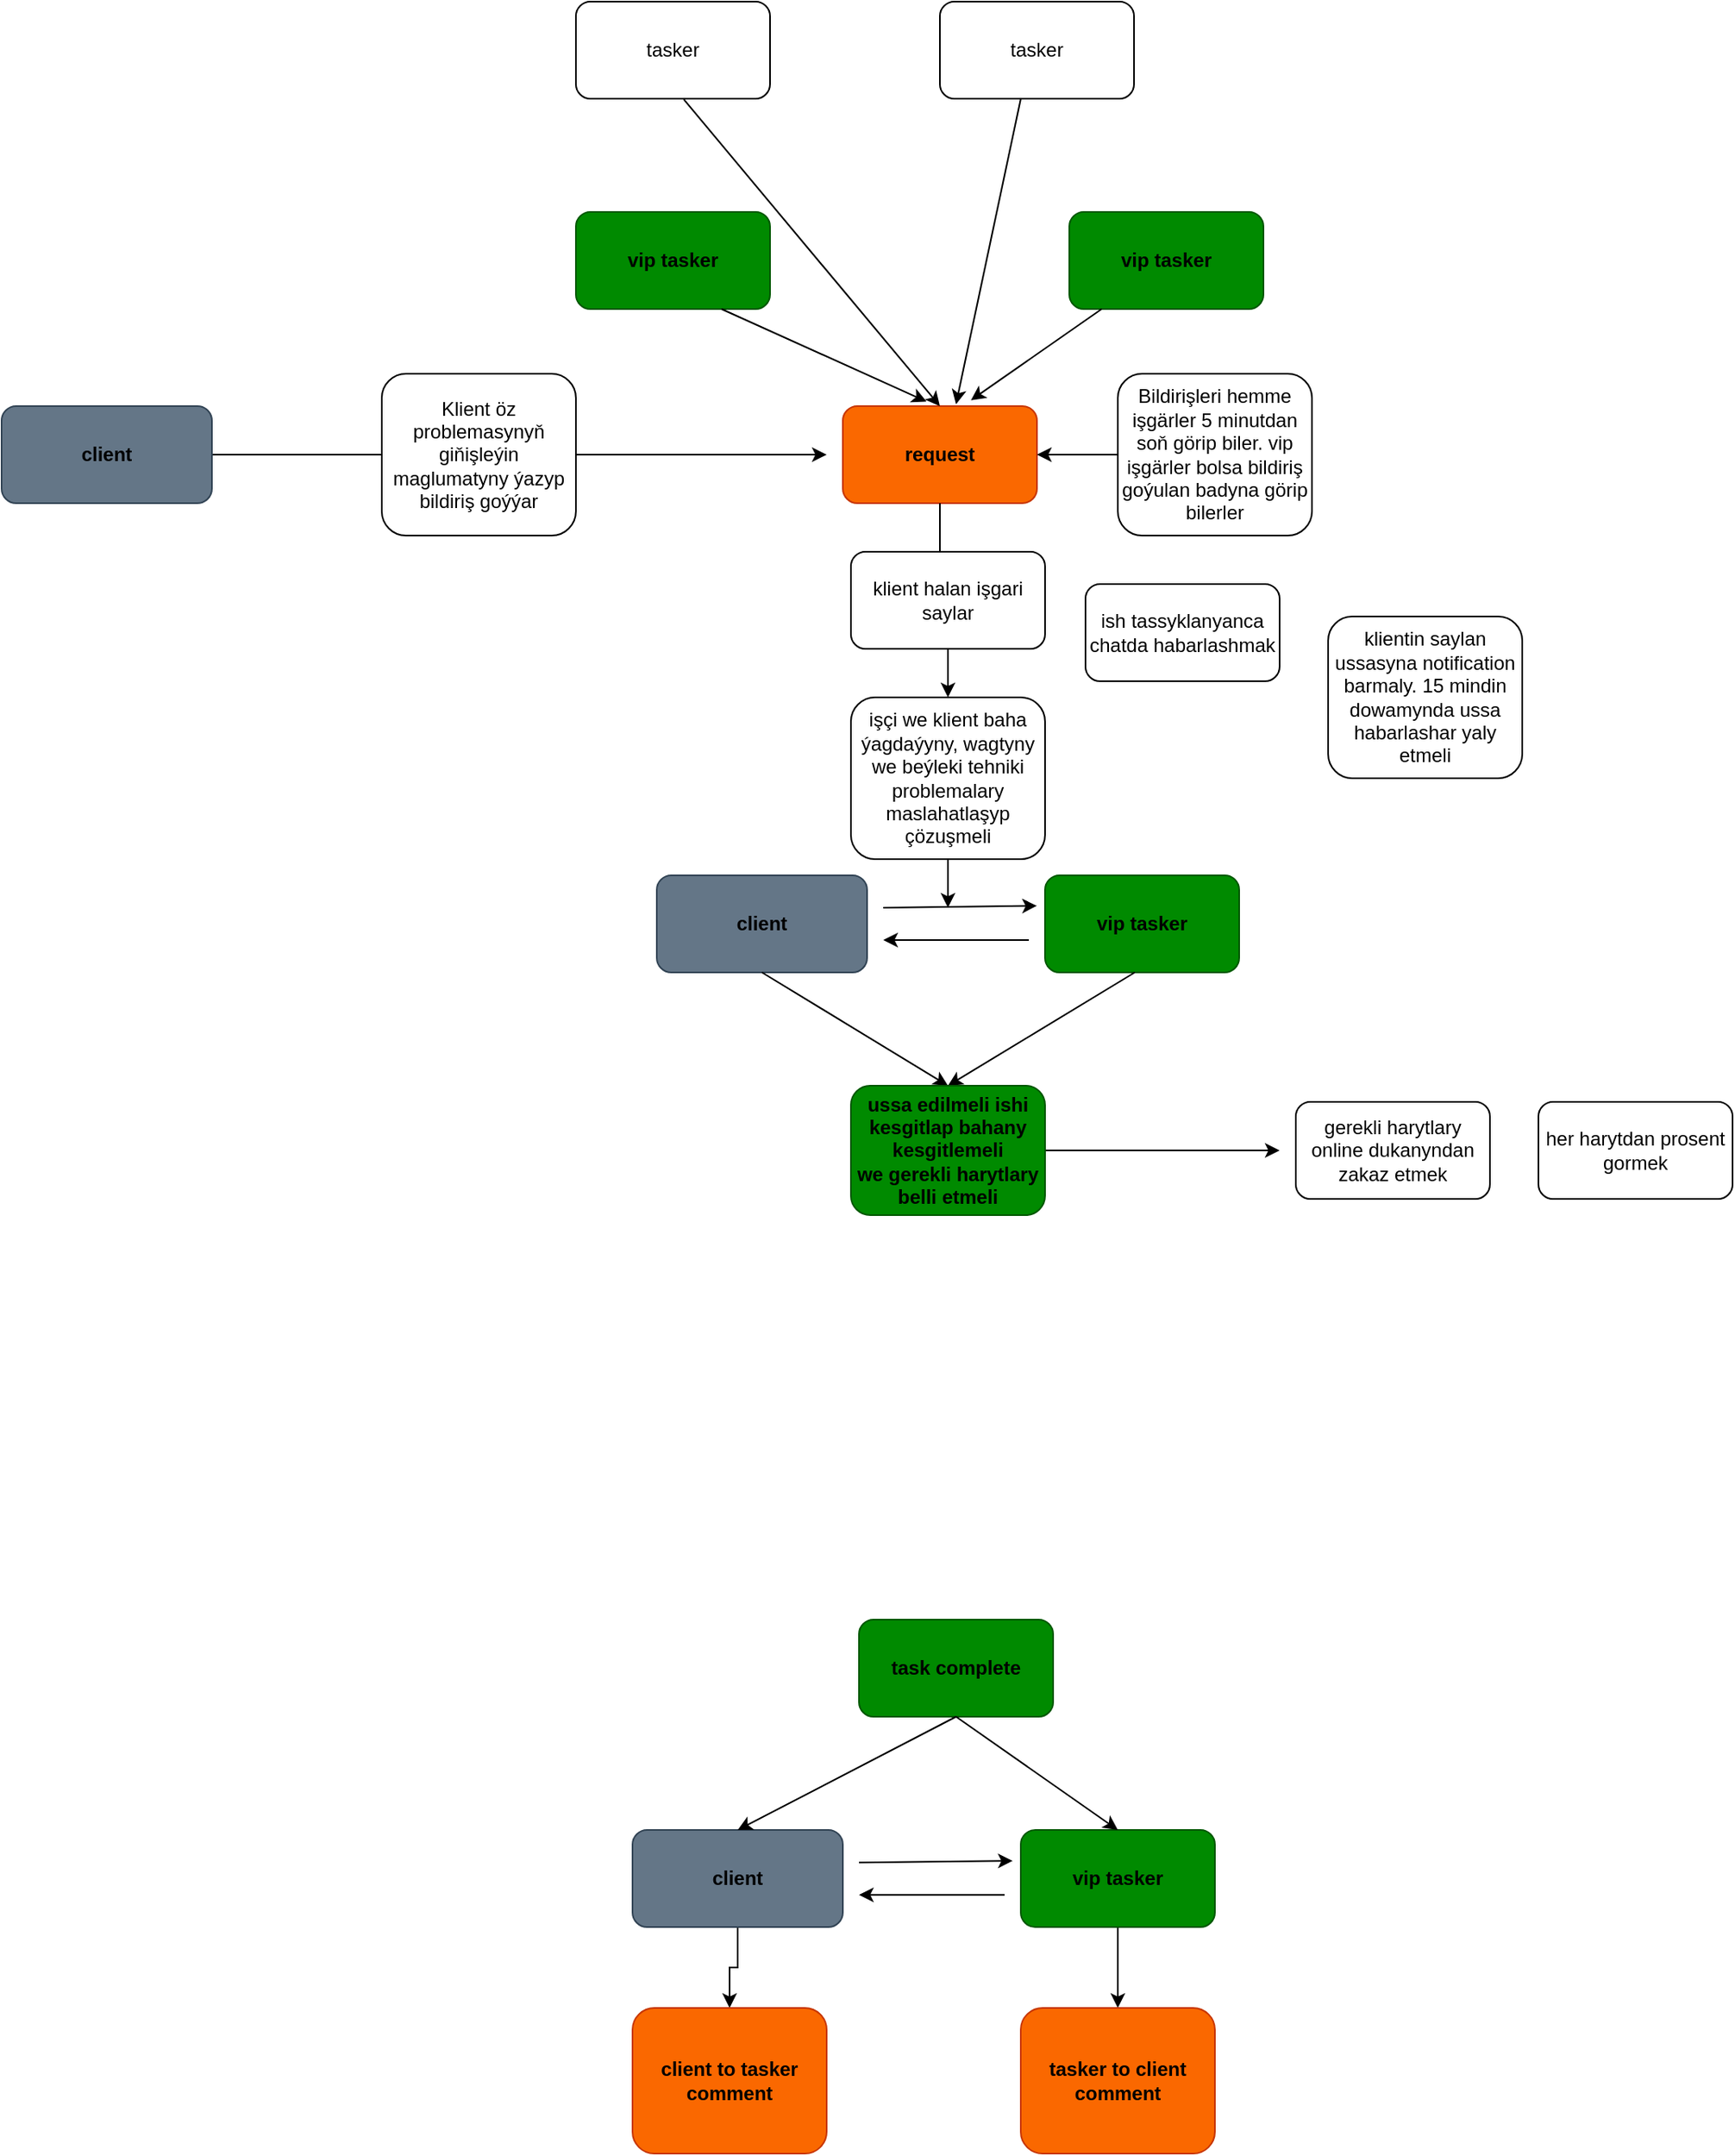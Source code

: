 <mxfile version="22.1.3" type="github">
  <diagram name="Page-1" id="2YBvvXClWsGukQMizWep">
    <mxGraphModel dx="1874" dy="1641" grid="1" gridSize="10" guides="1" tooltips="1" connect="1" arrows="1" fold="1" page="1" pageScale="1" pageWidth="850" pageHeight="1100" math="0" shadow="0">
      <root>
        <mxCell id="0" />
        <mxCell id="1" parent="0" />
        <mxCell id="JjVucMFV8raFjN2I7-2m-4" style="edgeStyle=orthogonalEdgeStyle;rounded=0;orthogonalLoop=1;jettySize=auto;html=1;" edge="1" parent="1" source="JjVucMFV8raFjN2I7-2m-3">
          <mxGeometry relative="1" as="geometry">
            <mxPoint x="460" y="210" as="targetPoint" />
          </mxGeometry>
        </mxCell>
        <mxCell id="JjVucMFV8raFjN2I7-2m-3" value="&lt;font color=&quot;#000000&quot;&gt;&lt;b&gt;client&lt;/b&gt;&lt;/font&gt;" style="rounded=1;whiteSpace=wrap;html=1;fillColor=#647687;strokeColor=#314354;fontColor=#ffffff;" vertex="1" parent="1">
          <mxGeometry x="-50" y="180" width="130" height="60" as="geometry" />
        </mxCell>
        <mxCell id="JjVucMFV8raFjN2I7-2m-5" value="&lt;b&gt;request&lt;/b&gt;" style="rounded=1;whiteSpace=wrap;html=1;fillColor=#fa6800;fontColor=#000000;strokeColor=#C73500;" vertex="1" parent="1">
          <mxGeometry x="470" y="180" width="120" height="60" as="geometry" />
        </mxCell>
        <mxCell id="JjVucMFV8raFjN2I7-2m-6" value="&lt;b&gt;&lt;font color=&quot;#000000&quot;&gt;vip tasker&lt;/font&gt;&lt;/b&gt;" style="rounded=1;whiteSpace=wrap;html=1;fillColor=#008a00;fontColor=#ffffff;strokeColor=#005700;" vertex="1" parent="1">
          <mxGeometry x="305" y="60" width="120" height="60" as="geometry" />
        </mxCell>
        <mxCell id="JjVucMFV8raFjN2I7-2m-8" value="" style="endArrow=classic;html=1;rounded=0;exitX=0.75;exitY=1;exitDx=0;exitDy=0;entryX=0.431;entryY=-0.047;entryDx=0;entryDy=0;entryPerimeter=0;" edge="1" parent="1" source="JjVucMFV8raFjN2I7-2m-6" target="JjVucMFV8raFjN2I7-2m-5">
          <mxGeometry width="50" height="50" relative="1" as="geometry">
            <mxPoint x="500" y="200" as="sourcePoint" />
            <mxPoint x="550" y="150" as="targetPoint" />
          </mxGeometry>
        </mxCell>
        <mxCell id="JjVucMFV8raFjN2I7-2m-9" value="tasker" style="rounded=1;whiteSpace=wrap;html=1;" vertex="1" parent="1">
          <mxGeometry x="305" y="-70" width="120" height="60" as="geometry" />
        </mxCell>
        <mxCell id="JjVucMFV8raFjN2I7-2m-10" value="&lt;font color=&quot;#000000&quot;&gt;&lt;b&gt;vip tasker&lt;/b&gt;&lt;/font&gt;" style="rounded=1;whiteSpace=wrap;html=1;fillColor=#008a00;fontColor=#ffffff;strokeColor=#005700;" vertex="1" parent="1">
          <mxGeometry x="610" y="60" width="120" height="60" as="geometry" />
        </mxCell>
        <mxCell id="JjVucMFV8raFjN2I7-2m-12" value="" style="endArrow=classic;html=1;rounded=0;exitX=0.75;exitY=1;exitDx=0;exitDy=0;entryX=0.66;entryY=-0.061;entryDx=0;entryDy=0;entryPerimeter=0;" edge="1" parent="1" target="JjVucMFV8raFjN2I7-2m-5">
          <mxGeometry width="50" height="50" relative="1" as="geometry">
            <mxPoint x="630" y="120" as="sourcePoint" />
            <mxPoint x="757" y="177" as="targetPoint" />
          </mxGeometry>
        </mxCell>
        <mxCell id="JjVucMFV8raFjN2I7-2m-13" value="" style="endArrow=classic;html=1;rounded=0;exitX=0.556;exitY=1.008;exitDx=0;exitDy=0;entryX=0.5;entryY=0;entryDx=0;entryDy=0;exitPerimeter=0;" edge="1" parent="1" source="JjVucMFV8raFjN2I7-2m-9" target="JjVucMFV8raFjN2I7-2m-5">
          <mxGeometry width="50" height="50" relative="1" as="geometry">
            <mxPoint x="343" y="3" as="sourcePoint" />
            <mxPoint x="470" y="60" as="targetPoint" />
          </mxGeometry>
        </mxCell>
        <mxCell id="JjVucMFV8raFjN2I7-2m-14" value="tasker" style="rounded=1;whiteSpace=wrap;html=1;" vertex="1" parent="1">
          <mxGeometry x="530" y="-70" width="120" height="60" as="geometry" />
        </mxCell>
        <mxCell id="JjVucMFV8raFjN2I7-2m-15" value="" style="endArrow=classic;html=1;rounded=0;entryX=0.583;entryY=-0.019;entryDx=0;entryDy=0;entryPerimeter=0;" edge="1" parent="1" target="JjVucMFV8raFjN2I7-2m-5">
          <mxGeometry width="50" height="50" relative="1" as="geometry">
            <mxPoint x="580" y="-10" as="sourcePoint" />
            <mxPoint x="609" y="170" as="targetPoint" />
          </mxGeometry>
        </mxCell>
        <mxCell id="JjVucMFV8raFjN2I7-2m-16" value="&lt;font color=&quot;#000000&quot;&gt;&lt;b&gt;vip tasker&lt;/b&gt;&lt;/font&gt;" style="rounded=1;whiteSpace=wrap;html=1;fillColor=#008a00;fontColor=#ffffff;strokeColor=#005700;" vertex="1" parent="1">
          <mxGeometry x="595" y="470" width="120" height="60" as="geometry" />
        </mxCell>
        <mxCell id="JjVucMFV8raFjN2I7-2m-17" value="&lt;font color=&quot;#000000&quot;&gt;&lt;b&gt;client&lt;/b&gt;&lt;/font&gt;" style="rounded=1;whiteSpace=wrap;html=1;fillColor=#647687;strokeColor=#314354;fontColor=#ffffff;" vertex="1" parent="1">
          <mxGeometry x="355" y="470" width="130" height="60" as="geometry" />
        </mxCell>
        <mxCell id="JjVucMFV8raFjN2I7-2m-21" value="" style="endArrow=classic;html=1;rounded=0;entryX=-0.042;entryY=0.314;entryDx=0;entryDy=0;entryPerimeter=0;" edge="1" parent="1" target="JjVucMFV8raFjN2I7-2m-16">
          <mxGeometry width="50" height="50" relative="1" as="geometry">
            <mxPoint x="495" y="490" as="sourcePoint" />
            <mxPoint x="545" y="440" as="targetPoint" />
          </mxGeometry>
        </mxCell>
        <mxCell id="JjVucMFV8raFjN2I7-2m-23" value="" style="endArrow=classic;html=1;rounded=0;" edge="1" parent="1">
          <mxGeometry width="50" height="50" relative="1" as="geometry">
            <mxPoint x="585" y="510" as="sourcePoint" />
            <mxPoint x="495" y="510" as="targetPoint" />
          </mxGeometry>
        </mxCell>
        <mxCell id="JjVucMFV8raFjN2I7-2m-26" value="&lt;b&gt;&lt;font color=&quot;#000000&quot;&gt;task complete&lt;/font&gt;&lt;/b&gt;" style="rounded=1;whiteSpace=wrap;html=1;fillColor=#008a00;fontColor=#ffffff;strokeColor=#005700;" vertex="1" parent="1">
          <mxGeometry x="480" y="930" width="120" height="60" as="geometry" />
        </mxCell>
        <mxCell id="JjVucMFV8raFjN2I7-2m-28" value="" style="endArrow=classic;html=1;rounded=0;exitX=0.5;exitY=1;exitDx=0;exitDy=0;entryX=0.5;entryY=0;entryDx=0;entryDy=0;" edge="1" parent="1" source="JjVucMFV8raFjN2I7-2m-17" target="JjVucMFV8raFjN2I7-2m-53">
          <mxGeometry width="50" height="50" relative="1" as="geometry">
            <mxPoint x="445" y="600" as="sourcePoint" />
            <mxPoint x="495" y="550" as="targetPoint" />
          </mxGeometry>
        </mxCell>
        <mxCell id="JjVucMFV8raFjN2I7-2m-29" value="" style="endArrow=classic;html=1;rounded=0;exitX=0.535;exitY=1.055;exitDx=0;exitDy=0;exitPerimeter=0;entryX=0.5;entryY=0;entryDx=0;entryDy=0;" edge="1" parent="1" target="JjVucMFV8raFjN2I7-2m-53">
          <mxGeometry width="50" height="50" relative="1" as="geometry">
            <mxPoint x="650.5" y="530" as="sourcePoint" />
            <mxPoint x="545" y="600" as="targetPoint" />
          </mxGeometry>
        </mxCell>
        <mxCell id="JjVucMFV8raFjN2I7-2m-37" style="edgeStyle=orthogonalEdgeStyle;rounded=0;orthogonalLoop=1;jettySize=auto;html=1;" edge="1" parent="1" source="JjVucMFV8raFjN2I7-2m-31" target="JjVucMFV8raFjN2I7-2m-36">
          <mxGeometry relative="1" as="geometry" />
        </mxCell>
        <mxCell id="JjVucMFV8raFjN2I7-2m-31" value="&lt;font color=&quot;#000000&quot;&gt;&lt;b&gt;vip tasker&lt;/b&gt;&lt;/font&gt;" style="rounded=1;whiteSpace=wrap;html=1;fillColor=#008a00;fontColor=#ffffff;strokeColor=#005700;" vertex="1" parent="1">
          <mxGeometry x="580" y="1060" width="120" height="60" as="geometry" />
        </mxCell>
        <mxCell id="JjVucMFV8raFjN2I7-2m-42" style="edgeStyle=orthogonalEdgeStyle;rounded=0;orthogonalLoop=1;jettySize=auto;html=1;entryX=0.5;entryY=0;entryDx=0;entryDy=0;" edge="1" parent="1" source="JjVucMFV8raFjN2I7-2m-32" target="JjVucMFV8raFjN2I7-2m-35">
          <mxGeometry relative="1" as="geometry" />
        </mxCell>
        <mxCell id="JjVucMFV8raFjN2I7-2m-32" value="&lt;font color=&quot;#000000&quot;&gt;&lt;b&gt;client&lt;/b&gt;&lt;/font&gt;" style="rounded=1;whiteSpace=wrap;html=1;fillColor=#647687;strokeColor=#314354;fontColor=#ffffff;" vertex="1" parent="1">
          <mxGeometry x="340" y="1060" width="130" height="60" as="geometry" />
        </mxCell>
        <mxCell id="JjVucMFV8raFjN2I7-2m-33" value="" style="endArrow=classic;html=1;rounded=0;entryX=-0.042;entryY=0.314;entryDx=0;entryDy=0;entryPerimeter=0;" edge="1" parent="1">
          <mxGeometry width="50" height="50" relative="1" as="geometry">
            <mxPoint x="480" y="1080.08" as="sourcePoint" />
            <mxPoint x="575" y="1079.08" as="targetPoint" />
          </mxGeometry>
        </mxCell>
        <mxCell id="JjVucMFV8raFjN2I7-2m-34" value="" style="endArrow=classic;html=1;rounded=0;" edge="1" parent="1">
          <mxGeometry width="50" height="50" relative="1" as="geometry">
            <mxPoint x="570" y="1100.08" as="sourcePoint" />
            <mxPoint x="480" y="1100.08" as="targetPoint" />
          </mxGeometry>
        </mxCell>
        <mxCell id="JjVucMFV8raFjN2I7-2m-35" value="&lt;b&gt;client to tasker comment&lt;/b&gt;" style="rounded=1;whiteSpace=wrap;html=1;fillColor=#fa6800;fontColor=#000000;strokeColor=#C73500;" vertex="1" parent="1">
          <mxGeometry x="340" y="1170" width="120" height="90" as="geometry" />
        </mxCell>
        <mxCell id="JjVucMFV8raFjN2I7-2m-36" value="&lt;b&gt;tasker to client comment&lt;/b&gt;" style="rounded=1;whiteSpace=wrap;html=1;fillColor=#fa6800;fontColor=#000000;strokeColor=#C73500;" vertex="1" parent="1">
          <mxGeometry x="580" y="1170" width="120" height="90" as="geometry" />
        </mxCell>
        <mxCell id="JjVucMFV8raFjN2I7-2m-43" value="" style="endArrow=classic;html=1;rounded=0;exitX=0.5;exitY=1;exitDx=0;exitDy=0;entryX=0.5;entryY=0;entryDx=0;entryDy=0;" edge="1" parent="1" source="JjVucMFV8raFjN2I7-2m-26" target="JjVucMFV8raFjN2I7-2m-31">
          <mxGeometry width="50" height="50" relative="1" as="geometry">
            <mxPoint x="590" y="970" as="sourcePoint" />
            <mxPoint x="640" y="920" as="targetPoint" />
          </mxGeometry>
        </mxCell>
        <mxCell id="JjVucMFV8raFjN2I7-2m-44" value="" style="endArrow=classic;html=1;rounded=0;exitX=0.5;exitY=1;exitDx=0;exitDy=0;entryX=0.5;entryY=0;entryDx=0;entryDy=0;" edge="1" parent="1" target="JjVucMFV8raFjN2I7-2m-32">
          <mxGeometry width="50" height="50" relative="1" as="geometry">
            <mxPoint x="540" y="990" as="sourcePoint" />
            <mxPoint x="640" y="1060" as="targetPoint" />
          </mxGeometry>
        </mxCell>
        <mxCell id="JjVucMFV8raFjN2I7-2m-46" value="Klient öz problemasynyň giňişleýin maglumatyny ýazyp bildiriş goýýar" style="rounded=1;whiteSpace=wrap;html=1;" vertex="1" parent="1">
          <mxGeometry x="185" y="160" width="120" height="100" as="geometry" />
        </mxCell>
        <mxCell id="JjVucMFV8raFjN2I7-2m-48" style="edgeStyle=orthogonalEdgeStyle;rounded=0;orthogonalLoop=1;jettySize=auto;html=1;" edge="1" parent="1" source="JjVucMFV8raFjN2I7-2m-47" target="JjVucMFV8raFjN2I7-2m-5">
          <mxGeometry relative="1" as="geometry" />
        </mxCell>
        <mxCell id="JjVucMFV8raFjN2I7-2m-47" value="Bildirişleri hemme işgärler 5 minutdan soň görip biler. vip işgärler bolsa bildiriş goýulan badyna görip bilerler" style="rounded=1;whiteSpace=wrap;html=1;" vertex="1" parent="1">
          <mxGeometry x="640" y="160" width="120" height="100" as="geometry" />
        </mxCell>
        <mxCell id="JjVucMFV8raFjN2I7-2m-50" value="" style="edgeStyle=orthogonalEdgeStyle;rounded=0;orthogonalLoop=1;jettySize=auto;html=1;" edge="1" parent="1" source="JjVucMFV8raFjN2I7-2m-5" target="JjVucMFV8raFjN2I7-2m-49">
          <mxGeometry relative="1" as="geometry">
            <mxPoint x="530" y="380" as="targetPoint" />
            <mxPoint x="530" y="240" as="sourcePoint" />
          </mxGeometry>
        </mxCell>
        <mxCell id="JjVucMFV8raFjN2I7-2m-51" style="edgeStyle=orthogonalEdgeStyle;rounded=0;orthogonalLoop=1;jettySize=auto;html=1;" edge="1" parent="1" source="JjVucMFV8raFjN2I7-2m-49">
          <mxGeometry relative="1" as="geometry">
            <mxPoint x="535" y="490" as="targetPoint" />
          </mxGeometry>
        </mxCell>
        <mxCell id="JjVucMFV8raFjN2I7-2m-49" value="işçi we klient baha ýagdaýyny, wagtyny we beýleki tehniki problemalary maslahatlaşyp çözuşmeli" style="rounded=1;whiteSpace=wrap;html=1;" vertex="1" parent="1">
          <mxGeometry x="475" y="360" width="120" height="100" as="geometry" />
        </mxCell>
        <mxCell id="JjVucMFV8raFjN2I7-2m-52" value="klient halan işgari saylar" style="rounded=1;whiteSpace=wrap;html=1;" vertex="1" parent="1">
          <mxGeometry x="475" y="270" width="120" height="60" as="geometry" />
        </mxCell>
        <mxCell id="JjVucMFV8raFjN2I7-2m-54" style="edgeStyle=orthogonalEdgeStyle;rounded=0;orthogonalLoop=1;jettySize=auto;html=1;" edge="1" parent="1" source="JjVucMFV8raFjN2I7-2m-53">
          <mxGeometry relative="1" as="geometry">
            <mxPoint x="740" y="640" as="targetPoint" />
          </mxGeometry>
        </mxCell>
        <mxCell id="JjVucMFV8raFjN2I7-2m-53" value="&lt;b&gt;&lt;font color=&quot;#000000&quot;&gt;ussa edilmeli ishi kesgitlap bahany kesgitlemeli&lt;br&gt;we gerekli harytlary belli etmeli&lt;br&gt;&lt;/font&gt;&lt;/b&gt;" style="rounded=1;whiteSpace=wrap;html=1;fillColor=#008a00;fontColor=#ffffff;strokeColor=#005700;" vertex="1" parent="1">
          <mxGeometry x="475" y="600" width="120" height="80" as="geometry" />
        </mxCell>
        <mxCell id="JjVucMFV8raFjN2I7-2m-55" value="gerekli harytlary online dukanyndan zakaz etmek" style="rounded=1;whiteSpace=wrap;html=1;" vertex="1" parent="1">
          <mxGeometry x="750" y="610" width="120" height="60" as="geometry" />
        </mxCell>
        <mxCell id="JjVucMFV8raFjN2I7-2m-56" value="her harytdan prosent gormek" style="rounded=1;whiteSpace=wrap;html=1;" vertex="1" parent="1">
          <mxGeometry x="900" y="610" width="120" height="60" as="geometry" />
        </mxCell>
        <mxCell id="JjVucMFV8raFjN2I7-2m-58" style="edgeStyle=orthogonalEdgeStyle;rounded=0;orthogonalLoop=1;jettySize=auto;html=1;exitX=0.5;exitY=1;exitDx=0;exitDy=0;" edge="1" parent="1" source="JjVucMFV8raFjN2I7-2m-57">
          <mxGeometry relative="1" as="geometry">
            <mxPoint x="830.286" y="410" as="targetPoint" />
          </mxGeometry>
        </mxCell>
        <mxCell id="JjVucMFV8raFjN2I7-2m-57" value="klientin saylan ussasyna notification barmaly. 15 mindin dowamynda ussa habarlashar yaly etmeli" style="rounded=1;whiteSpace=wrap;html=1;" vertex="1" parent="1">
          <mxGeometry x="770" y="310" width="120" height="100" as="geometry" />
        </mxCell>
        <mxCell id="JjVucMFV8raFjN2I7-2m-59" value="ish tassyklanyanca chatda habarlashmak" style="rounded=1;whiteSpace=wrap;html=1;" vertex="1" parent="1">
          <mxGeometry x="620" y="290" width="120" height="60" as="geometry" />
        </mxCell>
      </root>
    </mxGraphModel>
  </diagram>
</mxfile>
